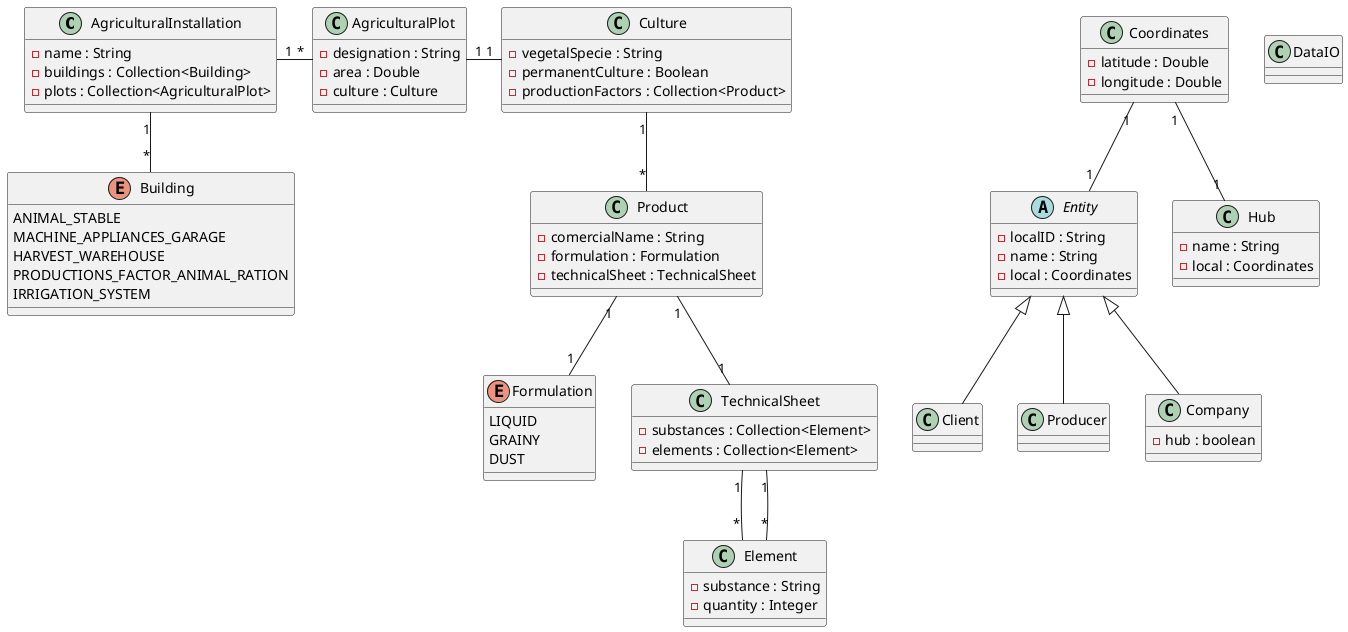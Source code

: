 @startuml
'https://plantuml.com/class-diagram

class AgriculturalInstallation{
-name : String
-buildings : Collection<Building>
-plots : Collection<AgriculturalPlot>
}

class AgriculturalPlot{
-designation : String
-area : Double
-culture : Culture
}

enum Building{
ANIMAL_STABLE
MACHINE_APPLIANCES_GARAGE
HARVEST_WAREHOUSE
PRODUCTIONS_FACTOR_ANIMAL_RATION
IRRIGATION_SYSTEM
}

abstract class Entity{
-localID : String
-name : String
-local : Coordinates
}

class Client{
}

class Producer{
}

class Company{
-hub : boolean
}

class Coordinates{
-latitude : Double
-longitude : Double
}

class Culture{
-vegetalSpecie : String
-permanentCulture : Boolean
-productionFactors : Collection<Product>
}

class DataIO

class Element{
-substance : String
-quantity : Integer
}

enum Formulation{
LIQUID
GRAINY
DUST
}

class Hub{
-name : String
-local : Coordinates
}

class Product{
-comercialName : String
-formulation : Formulation
-technicalSheet : TechnicalSheet
}

class TechnicalSheet{
-substances : Collection<Element>
-elements : Collection<Element>
}

''''''''''

AgriculturalInstallation "1" - "*" AgriculturalPlot
AgriculturalInstallation "1" -- "*" Building

AgriculturalPlot "1" - "1" Culture

Culture "1" -- "*" Product

Product "1" -- "1" Formulation
Product "1" -- "1" TechnicalSheet

TechnicalSheet "1" -- "*" Element
TechnicalSheet "1" -- "*" Element

Coordinates "1" -- "1" Entity
Coordinates "1" -- "1" Hub

Entity <|-- Client
Entity <|-- Producer
Entity <|-- Company

@enduml
